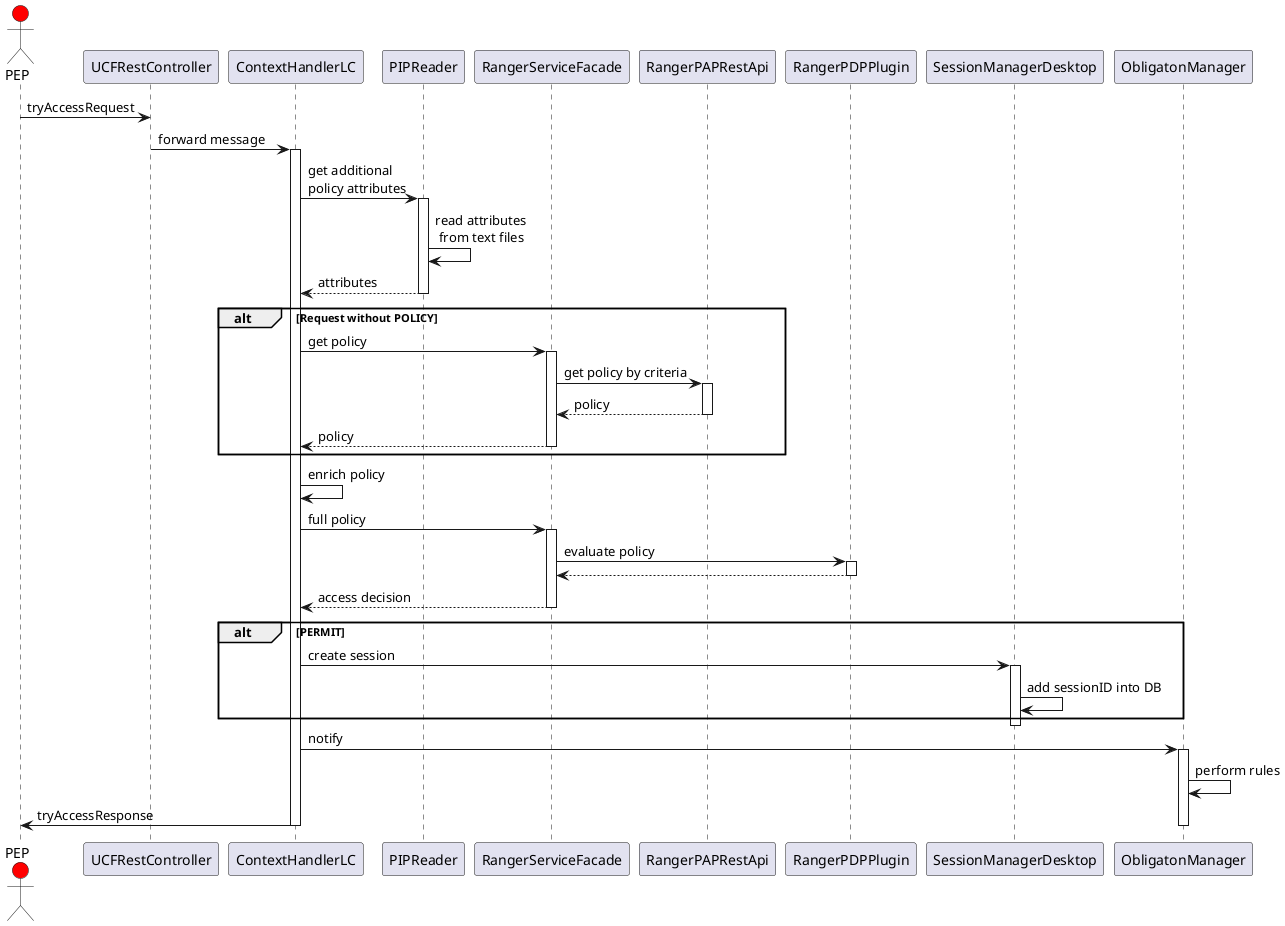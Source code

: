 To view the content as a UML diagram, use PlantUML in eclipse see: http://plantuml.com/eclipse
@startuml
actor PEP #red
participant UCFRestController
participant ContextHandlerLC
participant PIPReader
participant RangerServiceFacade
participant RangerPAPRestApi
participant RangerPDPPlugin
participant SessionManagerDesktop
participant ObligatonManager
PEP->UCFRestController : tryAccessRequest
UCFRestController->ContextHandlerLC : forward message
activate ContextHandlerLC
ContextHandlerLC->PIPReader : get additional \npolicy attributes
activate PIPReader
PIPReader->PIPReader : read attributes\n from text files
PIPReader --> ContextHandlerLC : attributes
alt Request without POLICY
deactivate PIPReader
	ContextHandlerLC->RangerServiceFacade :  get policy
	activate RangerServiceFacade
	RangerServiceFacade -> RangerPAPRestApi : get policy by criteria
	activate RangerPAPRestApi
	RangerPAPRestApi --> RangerServiceFacade : policy
	deactivate RangerPAPRestApi
	RangerServiceFacade --> ContextHandlerLC : policy
	deactivate RangerServiceFacade
end
ContextHandlerLC->ContextHandlerLC : enrich policy
ContextHandlerLC->RangerServiceFacade : full policy
activate RangerServiceFacade
RangerServiceFacade -> RangerPDPPlugin : evaluate policy
activate RangerPDPPlugin
RangerPDPPlugin --> RangerServiceFacade
deactivate RangerPDPPlugin
RangerServiceFacade --> ContextHandlerLC : access decision
deactivate RangerServiceFacade
alt PERMIT
	ContextHandlerLC->SessionManagerDesktop : create session
	activate SessionManagerDesktop
	SessionManagerDesktop->SessionManagerDesktop : add sessionID into DB
end
deactivate SessionManagerDesktop
ContextHandlerLC->ObligatonManager : notify
activate ObligatonManager
ObligatonManager->ObligatonManager : perform rules
ContextHandlerLC->PEP : tryAccessResponse
deactivate ObligatonManager
deactivate ContextHandlerLC
@enduml



